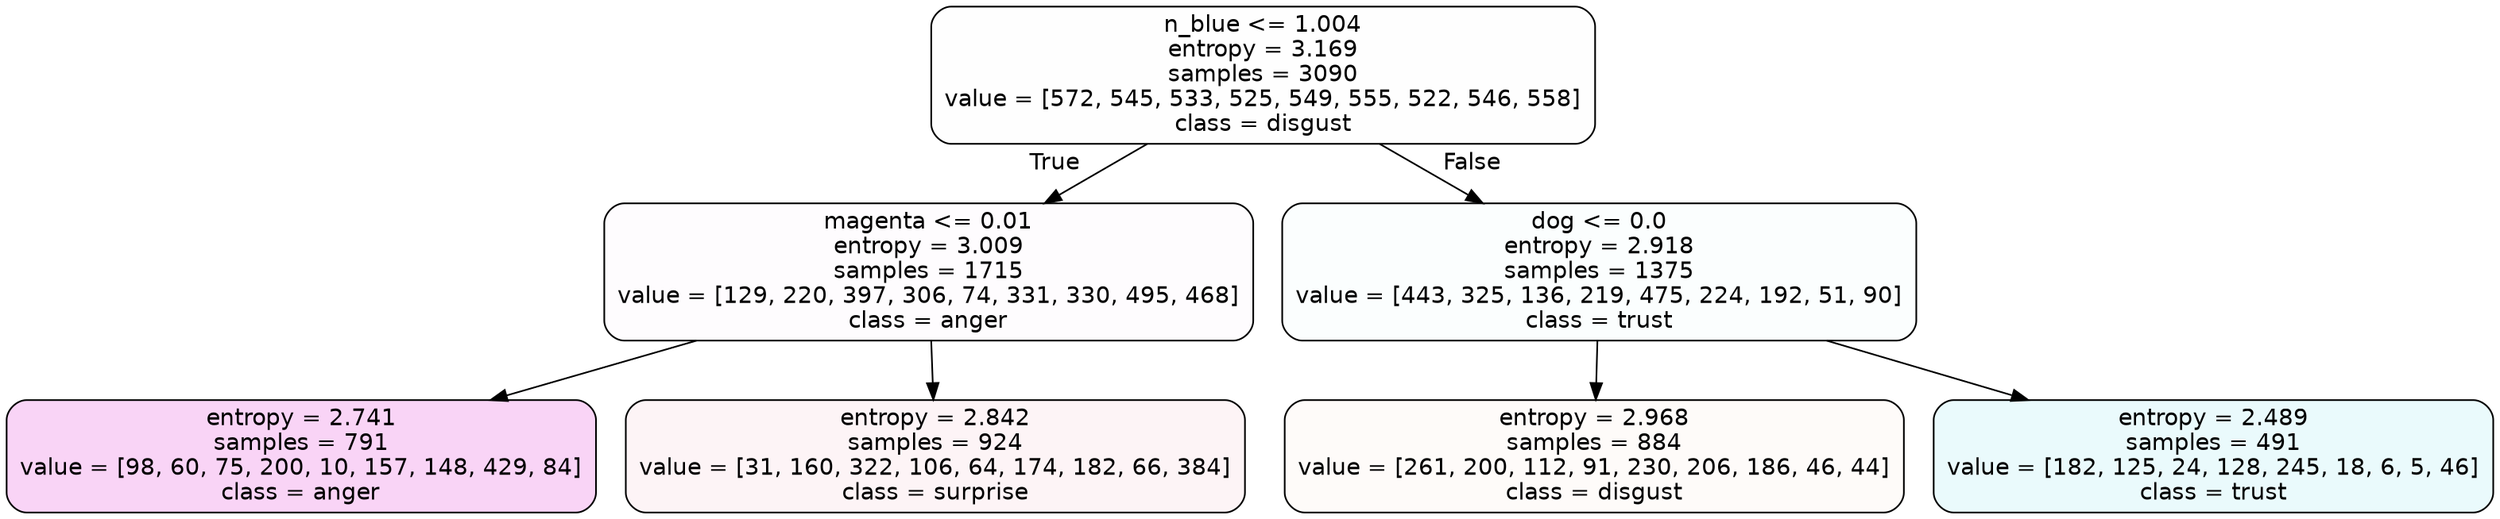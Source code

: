 digraph Tree {
node [shape=box, style="filled, rounded", color="black", fontname=helvetica] ;
edge [fontname=helvetica] ;
0 [label="n_blue <= 1.004\nentropy = 3.169\nsamples = 3090\nvalue = [572, 545, 533, 525, 549, 555, 522, 546, 558]\nclass = disgust", fillcolor="#e5813901"] ;
1 [label="magenta <= 0.01\nentropy = 3.009\nsamples = 1715\nvalue = [129, 220, 397, 306, 74, 331, 330, 495, 468]\nclass = anger", fillcolor="#e539d703"] ;
0 -> 1 [labeldistance=2.5, labelangle=45, headlabel="True"] ;
2 [label="entropy = 2.741\nsamples = 791\nvalue = [98, 60, 75, 200, 10, 157, 148, 429, 84]\nclass = anger", fillcolor="#e539d737"] ;
1 -> 2 ;
3 [label="entropy = 2.842\nsamples = 924\nvalue = [31, 160, 322, 106, 64, 174, 182, 66, 384]\nclass = surprise", fillcolor="#e539640e"] ;
1 -> 3 ;
4 [label="dog <= 0.0\nentropy = 2.918\nsamples = 1375\nvalue = [443, 325, 136, 219, 475, 224, 192, 51, 90]\nclass = trust", fillcolor="#39d7e505"] ;
0 -> 4 [labeldistance=2.5, labelangle=-45, headlabel="False"] ;
5 [label="entropy = 2.968\nsamples = 884\nvalue = [261, 200, 112, 91, 230, 206, 186, 46, 44]\nclass = disgust", fillcolor="#e5813907"] ;
4 -> 5 ;
6 [label="entropy = 2.489\nsamples = 491\nvalue = [182, 125, 24, 128, 245, 18, 6, 5, 46]\nclass = trust", fillcolor="#39d7e51b"] ;
4 -> 6 ;
}